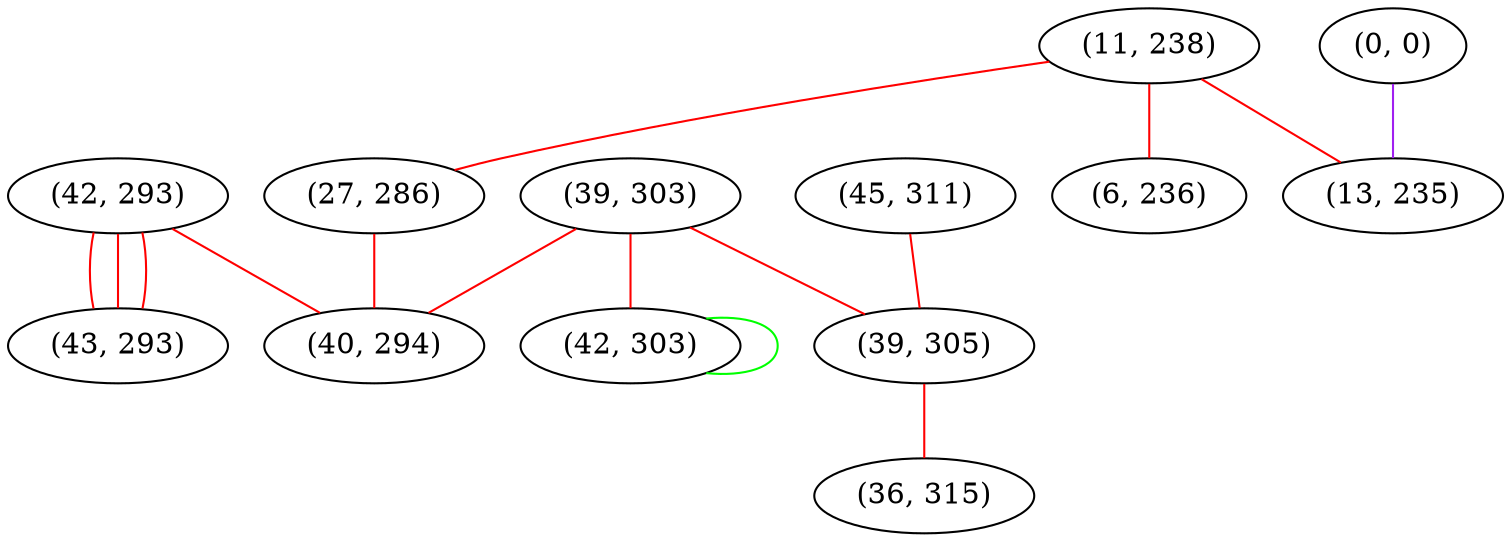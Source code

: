 graph "" {
"(42, 293)";
"(45, 311)";
"(39, 303)";
"(43, 293)";
"(39, 305)";
"(11, 238)";
"(36, 315)";
"(42, 303)";
"(0, 0)";
"(27, 286)";
"(40, 294)";
"(6, 236)";
"(13, 235)";
"(42, 293)" -- "(40, 294)"  [color=red, key=0, weight=1];
"(42, 293)" -- "(43, 293)"  [color=red, key=0, weight=1];
"(42, 293)" -- "(43, 293)"  [color=red, key=1, weight=1];
"(42, 293)" -- "(43, 293)"  [color=red, key=2, weight=1];
"(45, 311)" -- "(39, 305)"  [color=red, key=0, weight=1];
"(39, 303)" -- "(42, 303)"  [color=red, key=0, weight=1];
"(39, 303)" -- "(40, 294)"  [color=red, key=0, weight=1];
"(39, 303)" -- "(39, 305)"  [color=red, key=0, weight=1];
"(39, 305)" -- "(36, 315)"  [color=red, key=0, weight=1];
"(11, 238)" -- "(6, 236)"  [color=red, key=0, weight=1];
"(11, 238)" -- "(27, 286)"  [color=red, key=0, weight=1];
"(11, 238)" -- "(13, 235)"  [color=red, key=0, weight=1];
"(42, 303)" -- "(42, 303)"  [color=green, key=0, weight=2];
"(0, 0)" -- "(13, 235)"  [color=purple, key=0, weight=4];
"(27, 286)" -- "(40, 294)"  [color=red, key=0, weight=1];
}

